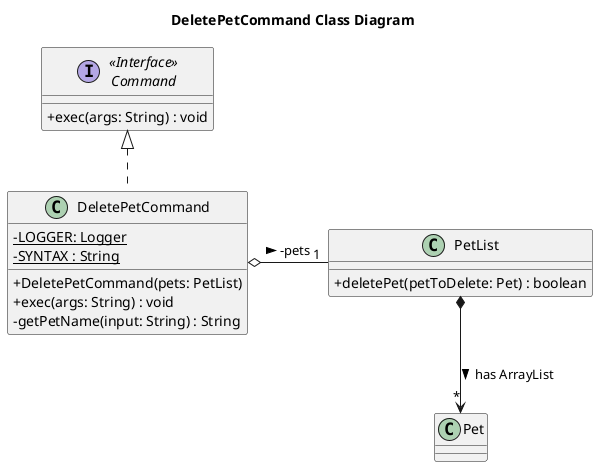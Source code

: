 @startuml
skinparam classAttributeIconSize 0
title DeletePetCommand Class Diagram

interface "<<Interface>>\nCommand" as Command {
    + exec(args: String) : void
}

class DeletePetCommand {
    - {static} LOGGER: Logger
    - {static} SYNTAX : String
    + DeletePetCommand(pets: PetList)
    + exec(args: String) : void
    - getPetName(input: String) : String
}

class PetList {
    + deletePet(petToDelete: Pet) : boolean
}

class Pet {

}

Command <|.. DeletePetCommand

DeletePetCommand o-- "1" PetList : -pets >

PetList *--> "*" Pet : has ArrayList >


DeletePetCommand -right[hidden]- PetList


@enduml